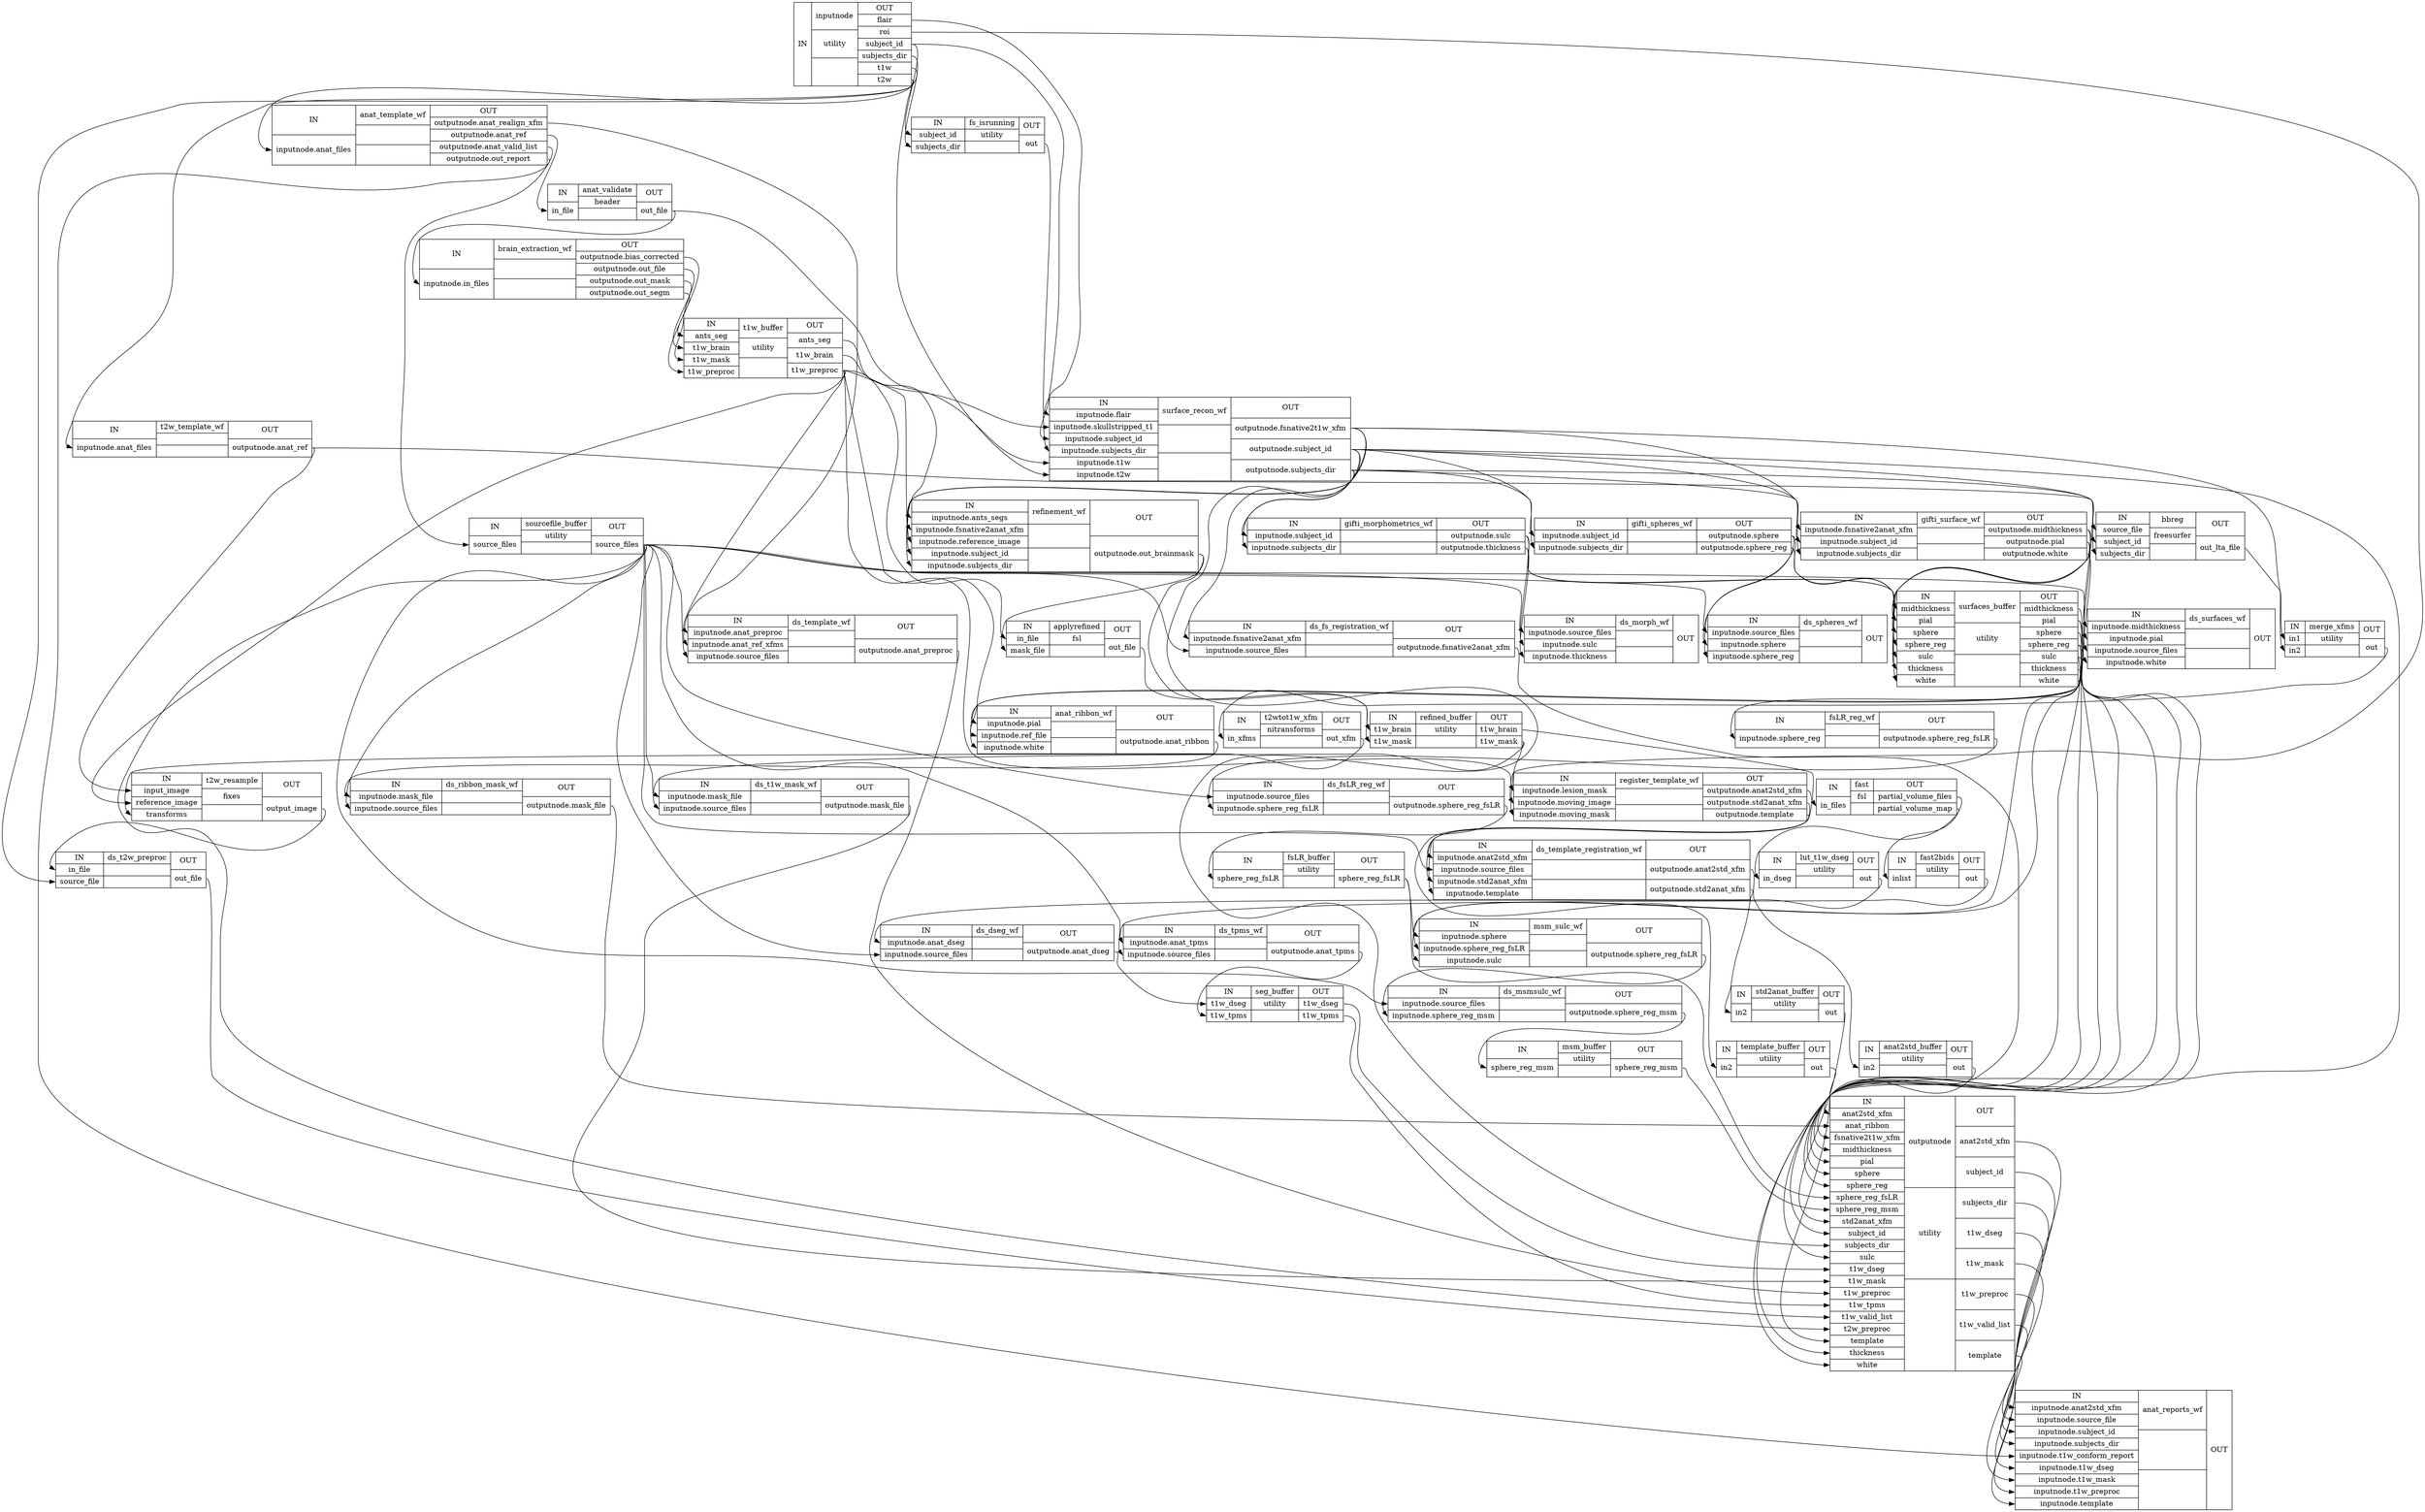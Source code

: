 digraph structs {
node [shape=record];
anat_fit_wfinputnode [label="{IN}|{ inputnode | utility |  }|{OUT|<outflair> flair|<outroi> roi|<outsubjectid> subject_id|<outsubjectsdir> subjects_dir|<outt1w> t1w|<outt2w> t2w}"];
anat_fit_wfanat_template_wf [label="{IN|<ininputnodeanatfiles> inputnode.anat_files}|{ anat_template_wf |  |  }|{OUT|<outoutputnodeanatrealignxfm> outputnode.anat_realign_xfm|<outoutputnodeanatref> outputnode.anat_ref|<outoutputnodeanatvalidlist> outputnode.anat_valid_list|<outoutputnodeoutreport> outputnode.out_report}"];
anat_fit_wffs_isrunning [label="{IN|<insubjectid> subject_id|<insubjectsdir> subjects_dir}|{ fs_isrunning | utility |  }|{OUT|<outout> out}"];
anat_fit_wft2w_template_wf [label="{IN|<ininputnodeanatfiles> inputnode.anat_files}|{ t2w_template_wf |  |  }|{OUT|<outoutputnodeanatref> outputnode.anat_ref}"];
anat_fit_wfanat_validate [label="{IN|<ininfile> in_file}|{ anat_validate | header |  }|{OUT|<outoutfile> out_file}"];
anat_fit_wfsourcefile_buffer [label="{IN|<insourcefiles> source_files}|{ sourcefile_buffer | utility |  }|{OUT|<outsourcefiles> source_files}"];
anat_fit_wfbrain_extraction_wf [label="{IN|<ininputnodeinfiles> inputnode.in_files}|{ brain_extraction_wf |  |  }|{OUT|<outoutputnodebiascorrected> outputnode.bias_corrected|<outoutputnodeoutfile> outputnode.out_file|<outoutputnodeoutmask> outputnode.out_mask|<outoutputnodeoutsegm> outputnode.out_segm}"];
anat_fit_wft1w_buffer [label="{IN|<inantsseg> ants_seg|<int1wbrain> t1w_brain|<int1wmask> t1w_mask|<int1wpreproc> t1w_preproc}|{ t1w_buffer | utility |  }|{OUT|<outantsseg> ants_seg|<outt1wbrain> t1w_brain|<outt1wpreproc> t1w_preproc}"];
anat_fit_wfds_template_wf [label="{IN|<ininputnodeanatpreproc> inputnode.anat_preproc|<ininputnodeanatrefxfms> inputnode.anat_ref_xfms|<ininputnodesourcefiles> inputnode.source_files}|{ ds_template_wf |  |  }|{OUT|<outoutputnodeanatpreproc> outputnode.anat_preproc}"];
anat_fit_wfsurface_recon_wf [label="{IN|<ininputnodeflair> inputnode.flair|<ininputnodeskullstrippedt1> inputnode.skullstripped_t1|<ininputnodesubjectid> inputnode.subject_id|<ininputnodesubjectsdir> inputnode.subjects_dir|<ininputnodet1w> inputnode.t1w|<ininputnodet2w> inputnode.t2w}|{ surface_recon_wf |  |  }|{OUT|<outoutputnodefsnative2t1wxfm> outputnode.fsnative2t1w_xfm|<outoutputnodesubjectid> outputnode.subject_id|<outoutputnodesubjectsdir> outputnode.subjects_dir}"];
anat_fit_wfds_fs_registration_wf [label="{IN|<ininputnodefsnative2anatxfm> inputnode.fsnative2anat_xfm|<ininputnodesourcefiles> inputnode.source_files}|{ ds_fs_registration_wf |  |  }|{OUT|<outoutputnodefsnative2anatxfm> outputnode.fsnative2anat_xfm}"];
anat_fit_wfrefinement_wf [label="{IN|<ininputnodeantssegs> inputnode.ants_segs|<ininputnodefsnative2anatxfm> inputnode.fsnative2anat_xfm|<ininputnodereferenceimage> inputnode.reference_image|<ininputnodesubjectid> inputnode.subject_id|<ininputnodesubjectsdir> inputnode.subjects_dir}|{ refinement_wf |  |  }|{OUT|<outoutputnodeoutbrainmask> outputnode.out_brainmask}"];
anat_fit_wfbbreg [label="{IN|<insourcefile> source_file|<insubjectid> subject_id|<insubjectsdir> subjects_dir}|{ bbreg | freesurfer |  }|{OUT|<outoutltafile> out_lta_file}"];
anat_fit_wfgifti_surface_wf [label="{IN|<ininputnodefsnative2anatxfm> inputnode.fsnative2anat_xfm|<ininputnodesubjectid> inputnode.subject_id|<ininputnodesubjectsdir> inputnode.subjects_dir}|{ gifti_surface_wf |  |  }|{OUT|<outoutputnodemidthickness> outputnode.midthickness|<outoutputnodepial> outputnode.pial|<outoutputnodewhite> outputnode.white}"];
anat_fit_wfgifti_spheres_wf [label="{IN|<ininputnodesubjectid> inputnode.subject_id|<ininputnodesubjectsdir> inputnode.subjects_dir}|{ gifti_spheres_wf |  |  }|{OUT|<outoutputnodesphere> outputnode.sphere|<outoutputnodespherereg> outputnode.sphere_reg}"];
anat_fit_wfgifti_morphometrics_wf [label="{IN|<ininputnodesubjectid> inputnode.subject_id|<ininputnodesubjectsdir> inputnode.subjects_dir}|{ gifti_morphometrics_wf |  |  }|{OUT|<outoutputnodesulc> outputnode.sulc|<outoutputnodethickness> outputnode.thickness}"];
anat_fit_wfapplyrefined [label="{IN|<ininfile> in_file|<inmaskfile> mask_file}|{ applyrefined | fsl |  }|{OUT|<outoutfile> out_file}"];
anat_fit_wfmerge_xfms [label="{IN|<inin1> in1|<inin2> in2}|{ merge_xfms | utility |  }|{OUT|<outout> out}"];
anat_fit_wfds_surfaces_wf [label="{IN|<ininputnodemidthickness> inputnode.midthickness|<ininputnodepial> inputnode.pial|<ininputnodesourcefiles> inputnode.source_files|<ininputnodewhite> inputnode.white}|{ ds_surfaces_wf |  |  }|{OUT}"];
anat_fit_wfds_spheres_wf [label="{IN|<ininputnodesourcefiles> inputnode.source_files|<ininputnodesphere> inputnode.sphere|<ininputnodespherereg> inputnode.sphere_reg}|{ ds_spheres_wf |  |  }|{OUT}"];
anat_fit_wfsurfaces_buffer [label="{IN|<inmidthickness> midthickness|<inpial> pial|<insphere> sphere|<inspherereg> sphere_reg|<insulc> sulc|<inthickness> thickness|<inwhite> white}|{ surfaces_buffer | utility |  }|{OUT|<outmidthickness> midthickness|<outpial> pial|<outsphere> sphere|<outspherereg> sphere_reg|<outsulc> sulc|<outthickness> thickness|<outwhite> white}"];
anat_fit_wfds_morph_wf [label="{IN|<ininputnodesourcefiles> inputnode.source_files|<ininputnodesulc> inputnode.sulc|<ininputnodethickness> inputnode.thickness}|{ ds_morph_wf |  |  }|{OUT}"];
anat_fit_wfrefined_buffer [label="{IN|<int1wbrain> t1w_brain|<int1wmask> t1w_mask}|{ refined_buffer | utility |  }|{OUT|<outt1wbrain> t1w_brain|<outt1wmask> t1w_mask}"];
anat_fit_wft2wtot1w_xfm [label="{IN|<ininxfms> in_xfms}|{ t2wtot1w_xfm | nitransforms |  }|{OUT|<outoutxfm> out_xfm}"];
anat_fit_wfanat_ribbon_wf [label="{IN|<ininputnodepial> inputnode.pial|<ininputnodereffile> inputnode.ref_file|<ininputnodewhite> inputnode.white}|{ anat_ribbon_wf |  |  }|{OUT|<outoutputnodeanatribbon> outputnode.anat_ribbon}"];
anat_fit_wffsLR_reg_wf [label="{IN|<ininputnodespherereg> inputnode.sphere_reg}|{ fsLR_reg_wf |  |  }|{OUT|<outoutputnodesphereregfsLR> outputnode.sphere_reg_fsLR}"];
anat_fit_wfds_t1w_mask_wf [label="{IN|<ininputnodemaskfile> inputnode.mask_file|<ininputnodesourcefiles> inputnode.source_files}|{ ds_t1w_mask_wf |  |  }|{OUT|<outoutputnodemaskfile> outputnode.mask_file}"];
anat_fit_wffast [label="{IN|<ininfiles> in_files}|{ fast | fsl |  }|{OUT|<outpartialvolumefiles> partial_volume_files|<outpartialvolumemap> partial_volume_map}"];
anat_fit_wfregister_template_wf [label="{IN|<ininputnodelesionmask> inputnode.lesion_mask|<ininputnodemovingimage> inputnode.moving_image|<ininputnodemovingmask> inputnode.moving_mask}|{ register_template_wf |  |  }|{OUT|<outoutputnodeanat2stdxfm> outputnode.anat2std_xfm|<outoutputnodestd2anatxfm> outputnode.std2anat_xfm|<outoutputnodetemplate> outputnode.template}"];
anat_fit_wft2w_resample [label="{IN|<ininputimage> input_image|<inreferenceimage> reference_image|<intransforms> transforms}|{ t2w_resample | fixes |  }|{OUT|<outoutputimage> output_image}"];
anat_fit_wfds_ribbon_mask_wf [label="{IN|<ininputnodemaskfile> inputnode.mask_file|<ininputnodesourcefiles> inputnode.source_files}|{ ds_ribbon_mask_wf |  |  }|{OUT|<outoutputnodemaskfile> outputnode.mask_file}"];
anat_fit_wfds_fsLR_reg_wf [label="{IN|<ininputnodesourcefiles> inputnode.source_files|<ininputnodesphereregfsLR> inputnode.sphere_reg_fsLR}|{ ds_fsLR_reg_wf |  |  }|{OUT|<outoutputnodesphereregfsLR> outputnode.sphere_reg_fsLR}"];
anat_fit_wflut_t1w_dseg [label="{IN|<inindseg> in_dseg}|{ lut_t1w_dseg | utility |  }|{OUT|<outout> out}"];
anat_fit_wffast2bids [label="{IN|<ininlist> inlist}|{ fast2bids | utility |  }|{OUT|<outout> out}"];
anat_fit_wfds_template_registration_wf [label="{IN|<ininputnodeanat2stdxfm> inputnode.anat2std_xfm|<ininputnodesourcefiles> inputnode.source_files|<ininputnodestd2anatxfm> inputnode.std2anat_xfm|<ininputnodetemplate> inputnode.template}|{ ds_template_registration_wf |  |  }|{OUT|<outoutputnodeanat2stdxfm> outputnode.anat2std_xfm|<outoutputnodestd2anatxfm> outputnode.std2anat_xfm}"];
anat_fit_wftemplate_buffer [label="{IN|<inin2> in2}|{ template_buffer | utility |  }|{OUT|<outout> out}"];
anat_fit_wfds_t2w_preproc [label="{IN|<ininfile> in_file|<insourcefile> source_file}|{ ds_t2w_preproc |  |  }|{OUT|<outoutfile> out_file}"];
anat_fit_wffsLR_buffer [label="{IN|<insphereregfsLR> sphere_reg_fsLR}|{ fsLR_buffer | utility |  }|{OUT|<outsphereregfsLR> sphere_reg_fsLR}"];
anat_fit_wfds_dseg_wf [label="{IN|<ininputnodeanatdseg> inputnode.anat_dseg|<ininputnodesourcefiles> inputnode.source_files}|{ ds_dseg_wf |  |  }|{OUT|<outoutputnodeanatdseg> outputnode.anat_dseg}"];
anat_fit_wfds_tpms_wf [label="{IN|<ininputnodeanattpms> inputnode.anat_tpms|<ininputnodesourcefiles> inputnode.source_files}|{ ds_tpms_wf |  |  }|{OUT|<outoutputnodeanattpms> outputnode.anat_tpms}"];
anat_fit_wfstd2anat_buffer [label="{IN|<inin2> in2}|{ std2anat_buffer | utility |  }|{OUT|<outout> out}"];
anat_fit_wfanat2std_buffer [label="{IN|<inin2> in2}|{ anat2std_buffer | utility |  }|{OUT|<outout> out}"];
anat_fit_wfmsm_sulc_wf [label="{IN|<ininputnodesphere> inputnode.sphere|<ininputnodesphereregfsLR> inputnode.sphere_reg_fsLR|<ininputnodesulc> inputnode.sulc}|{ msm_sulc_wf |  |  }|{OUT|<outoutputnodesphereregfsLR> outputnode.sphere_reg_fsLR}"];
anat_fit_wfseg_buffer [label="{IN|<int1wdseg> t1w_dseg|<int1wtpms> t1w_tpms}|{ seg_buffer | utility |  }|{OUT|<outt1wdseg> t1w_dseg|<outt1wtpms> t1w_tpms}"];
anat_fit_wfds_msmsulc_wf [label="{IN|<ininputnodesourcefiles> inputnode.source_files|<ininputnodesphereregmsm> inputnode.sphere_reg_msm}|{ ds_msmsulc_wf |  |  }|{OUT|<outoutputnodesphereregmsm> outputnode.sphere_reg_msm}"];
anat_fit_wfmsm_buffer [label="{IN|<insphereregmsm> sphere_reg_msm}|{ msm_buffer | utility |  }|{OUT|<outsphereregmsm> sphere_reg_msm}"];
anat_fit_wfoutputnode [label="{IN|<inanat2stdxfm> anat2std_xfm|<inanatribbon> anat_ribbon|<infsnative2t1wxfm> fsnative2t1w_xfm|<inmidthickness> midthickness|<inpial> pial|<insphere> sphere|<inspherereg> sphere_reg|<insphereregfsLR> sphere_reg_fsLR|<insphereregmsm> sphere_reg_msm|<instd2anatxfm> std2anat_xfm|<insubjectid> subject_id|<insubjectsdir> subjects_dir|<insulc> sulc|<int1wdseg> t1w_dseg|<int1wmask> t1w_mask|<int1wpreproc> t1w_preproc|<int1wtpms> t1w_tpms|<int1wvalidlist> t1w_valid_list|<int2wpreproc> t2w_preproc|<intemplate> template|<inthickness> thickness|<inwhite> white}|{ outputnode | utility |  }|{OUT|<outanat2stdxfm> anat2std_xfm|<outsubjectid> subject_id|<outsubjectsdir> subjects_dir|<outt1wdseg> t1w_dseg|<outt1wmask> t1w_mask|<outt1wpreproc> t1w_preproc|<outt1wvalidlist> t1w_valid_list|<outtemplate> template}"];
anat_fit_wfanat_reports_wf [label="{IN|<ininputnodeanat2stdxfm> inputnode.anat2std_xfm|<ininputnodesourcefile> inputnode.source_file|<ininputnodesubjectid> inputnode.subject_id|<ininputnodesubjectsdir> inputnode.subjects_dir|<ininputnodet1wconformreport> inputnode.t1w_conform_report|<ininputnodet1wdseg> inputnode.t1w_dseg|<ininputnodet1wmask> inputnode.t1w_mask|<ininputnodet1wpreproc> inputnode.t1w_preproc|<ininputnodetemplate> inputnode.template}|{ anat_reports_wf |  |  }|{OUT}"];
anat_fit_wfanat2std_buffer:outout:e -> anat_fit_wfoutputnode:inanat2stdxfm:w;
anat_fit_wfanat_ribbon_wf:outoutputnodeanatribbon:e -> anat_fit_wfds_ribbon_mask_wf:ininputnodemaskfile:w;
anat_fit_wfanat_template_wf:outoutputnodeanatrealignxfm:e -> anat_fit_wfds_template_wf:ininputnodeanatrefxfms:w;
anat_fit_wfanat_template_wf:outoutputnodeanatref:e -> anat_fit_wfanat_validate:ininfile:w;
anat_fit_wfanat_template_wf:outoutputnodeanatvalidlist:e -> anat_fit_wfsourcefile_buffer:insourcefiles:w;
anat_fit_wfanat_template_wf:outoutputnodeoutreport:e -> anat_fit_wfanat_reports_wf:ininputnodet1wconformreport:w;
anat_fit_wfanat_validate:outoutfile:e -> anat_fit_wfbrain_extraction_wf:ininputnodeinfiles:w;
anat_fit_wfanat_validate:outoutfile:e -> anat_fit_wfsurface_recon_wf:ininputnodet1w:w;
anat_fit_wfapplyrefined:outoutfile:e -> anat_fit_wfrefined_buffer:int1wbrain:w;
anat_fit_wfbbreg:outoutltafile:e -> anat_fit_wfmerge_xfms:inin1:w;
anat_fit_wfbrain_extraction_wf:outoutputnodebiascorrected:e -> anat_fit_wft1w_buffer:int1wpreproc:w;
anat_fit_wfbrain_extraction_wf:outoutputnodeoutfile:e -> anat_fit_wft1w_buffer:int1wbrain:w;
anat_fit_wfbrain_extraction_wf:outoutputnodeoutmask:e -> anat_fit_wft1w_buffer:int1wmask:w;
anat_fit_wfbrain_extraction_wf:outoutputnodeoutsegm:e -> anat_fit_wft1w_buffer:inantsseg:w;
anat_fit_wfds_dseg_wf:outoutputnodeanatdseg:e -> anat_fit_wfseg_buffer:int1wdseg:w;
anat_fit_wfds_fsLR_reg_wf:outoutputnodesphereregfsLR:e -> anat_fit_wffsLR_buffer:insphereregfsLR:w;
anat_fit_wfds_fs_registration_wf:outoutputnodefsnative2anatxfm:e -> anat_fit_wfoutputnode:infsnative2t1wxfm:w;
anat_fit_wfds_msmsulc_wf:outoutputnodesphereregmsm:e -> anat_fit_wfmsm_buffer:insphereregmsm:w;
anat_fit_wfds_ribbon_mask_wf:outoutputnodemaskfile:e -> anat_fit_wfoutputnode:inanatribbon:w;
anat_fit_wfds_t1w_mask_wf:outoutputnodemaskfile:e -> anat_fit_wfoutputnode:int1wmask:w;
anat_fit_wfds_t2w_preproc:outoutfile:e -> anat_fit_wfoutputnode:int2wpreproc:w;
anat_fit_wfds_template_registration_wf:outoutputnodeanat2stdxfm:e -> anat_fit_wfanat2std_buffer:inin2:w;
anat_fit_wfds_template_registration_wf:outoutputnodestd2anatxfm:e -> anat_fit_wfstd2anat_buffer:inin2:w;
anat_fit_wfds_template_wf:outoutputnodeanatpreproc:e -> anat_fit_wfoutputnode:int1wpreproc:w;
anat_fit_wfds_tpms_wf:outoutputnodeanattpms:e -> anat_fit_wfseg_buffer:int1wtpms:w;
anat_fit_wffast2bids:outout:e -> anat_fit_wfds_tpms_wf:ininputnodeanattpms:w;
anat_fit_wffast:outpartialvolumefiles:e -> anat_fit_wffast2bids:ininlist:w;
anat_fit_wffast:outpartialvolumemap:e -> anat_fit_wflut_t1w_dseg:inindseg:w;
anat_fit_wffsLR_buffer:outsphereregfsLR:e -> anat_fit_wfmsm_sulc_wf:ininputnodesphereregfsLR:w;
anat_fit_wffsLR_buffer:outsphereregfsLR:e -> anat_fit_wfoutputnode:insphereregfsLR:w;
anat_fit_wffsLR_reg_wf:outoutputnodesphereregfsLR:e -> anat_fit_wfds_fsLR_reg_wf:ininputnodesphereregfsLR:w;
anat_fit_wffs_isrunning:outout:e -> anat_fit_wfsurface_recon_wf:ininputnodesubjectsdir:w;
anat_fit_wfgifti_morphometrics_wf:outoutputnodesulc:e -> anat_fit_wfds_morph_wf:ininputnodesulc:w;
anat_fit_wfgifti_morphometrics_wf:outoutputnodesulc:e -> anat_fit_wfsurfaces_buffer:insulc:w;
anat_fit_wfgifti_morphometrics_wf:outoutputnodethickness:e -> anat_fit_wfds_morph_wf:ininputnodethickness:w;
anat_fit_wfgifti_morphometrics_wf:outoutputnodethickness:e -> anat_fit_wfsurfaces_buffer:inthickness:w;
anat_fit_wfgifti_spheres_wf:outoutputnodesphere:e -> anat_fit_wfds_spheres_wf:ininputnodesphere:w;
anat_fit_wfgifti_spheres_wf:outoutputnodesphere:e -> anat_fit_wfsurfaces_buffer:insphere:w;
anat_fit_wfgifti_spheres_wf:outoutputnodespherereg:e -> anat_fit_wfds_spheres_wf:ininputnodespherereg:w;
anat_fit_wfgifti_spheres_wf:outoutputnodespherereg:e -> anat_fit_wfsurfaces_buffer:inspherereg:w;
anat_fit_wfgifti_surface_wf:outoutputnodemidthickness:e -> anat_fit_wfds_surfaces_wf:ininputnodemidthickness:w;
anat_fit_wfgifti_surface_wf:outoutputnodemidthickness:e -> anat_fit_wfsurfaces_buffer:inmidthickness:w;
anat_fit_wfgifti_surface_wf:outoutputnodepial:e -> anat_fit_wfds_surfaces_wf:ininputnodepial:w;
anat_fit_wfgifti_surface_wf:outoutputnodepial:e -> anat_fit_wfsurfaces_buffer:inpial:w;
anat_fit_wfgifti_surface_wf:outoutputnodewhite:e -> anat_fit_wfds_surfaces_wf:ininputnodewhite:w;
anat_fit_wfgifti_surface_wf:outoutputnodewhite:e -> anat_fit_wfsurfaces_buffer:inwhite:w;
anat_fit_wfinputnode:outflair:e -> anat_fit_wfsurface_recon_wf:ininputnodeflair:w;
anat_fit_wfinputnode:outroi:e -> anat_fit_wfregister_template_wf:ininputnodelesionmask:w;
anat_fit_wfinputnode:outsubjectid:e -> anat_fit_wffs_isrunning:insubjectid:w;
anat_fit_wfinputnode:outsubjectid:e -> anat_fit_wfsurface_recon_wf:ininputnodesubjectid:w;
anat_fit_wfinputnode:outsubjectsdir:e -> anat_fit_wffs_isrunning:insubjectsdir:w;
anat_fit_wfinputnode:outt1w:e -> anat_fit_wfanat_template_wf:ininputnodeanatfiles:w;
anat_fit_wfinputnode:outt2w:e -> anat_fit_wfds_t2w_preproc:insourcefile:w;
anat_fit_wfinputnode:outt2w:e -> anat_fit_wfsurface_recon_wf:ininputnodet2w:w;
anat_fit_wfinputnode:outt2w:e -> anat_fit_wft2w_template_wf:ininputnodeanatfiles:w;
anat_fit_wflut_t1w_dseg:outout:e -> anat_fit_wfds_dseg_wf:ininputnodeanatdseg:w;
anat_fit_wfmerge_xfms:outout:e -> anat_fit_wft2wtot1w_xfm:ininxfms:w;
anat_fit_wfmsm_buffer:outsphereregmsm:e -> anat_fit_wfoutputnode:insphereregmsm:w;
anat_fit_wfmsm_sulc_wf:outoutputnodesphereregfsLR:e -> anat_fit_wfds_msmsulc_wf:ininputnodesphereregmsm:w;
anat_fit_wfoutputnode:outanat2stdxfm:e -> anat_fit_wfanat_reports_wf:ininputnodeanat2stdxfm:w;
anat_fit_wfoutputnode:outsubjectid:e -> anat_fit_wfanat_reports_wf:ininputnodesubjectid:w;
anat_fit_wfoutputnode:outsubjectsdir:e -> anat_fit_wfanat_reports_wf:ininputnodesubjectsdir:w;
anat_fit_wfoutputnode:outt1wdseg:e -> anat_fit_wfanat_reports_wf:ininputnodet1wdseg:w;
anat_fit_wfoutputnode:outt1wmask:e -> anat_fit_wfanat_reports_wf:ininputnodet1wmask:w;
anat_fit_wfoutputnode:outt1wpreproc:e -> anat_fit_wfanat_reports_wf:ininputnodet1wpreproc:w;
anat_fit_wfoutputnode:outt1wvalidlist:e -> anat_fit_wfanat_reports_wf:ininputnodesourcefile:w;
anat_fit_wfoutputnode:outtemplate:e -> anat_fit_wfanat_reports_wf:ininputnodetemplate:w;
anat_fit_wfrefined_buffer:outt1wbrain:e -> anat_fit_wffast:ininfiles:w;
anat_fit_wfrefined_buffer:outt1wmask:e -> anat_fit_wfds_t1w_mask_wf:ininputnodemaskfile:w;
anat_fit_wfrefined_buffer:outt1wmask:e -> anat_fit_wfregister_template_wf:ininputnodemovingmask:w;
anat_fit_wfrefinement_wf:outoutputnodeoutbrainmask:e -> anat_fit_wfapplyrefined:inmaskfile:w;
anat_fit_wfrefinement_wf:outoutputnodeoutbrainmask:e -> anat_fit_wfrefined_buffer:int1wmask:w;
anat_fit_wfregister_template_wf:outoutputnodeanat2stdxfm:e -> anat_fit_wfds_template_registration_wf:ininputnodeanat2stdxfm:w;
anat_fit_wfregister_template_wf:outoutputnodestd2anatxfm:e -> anat_fit_wfds_template_registration_wf:ininputnodestd2anatxfm:w;
anat_fit_wfregister_template_wf:outoutputnodetemplate:e -> anat_fit_wfds_template_registration_wf:ininputnodetemplate:w;
anat_fit_wfregister_template_wf:outoutputnodetemplate:e -> anat_fit_wftemplate_buffer:inin2:w;
anat_fit_wfseg_buffer:outt1wdseg:e -> anat_fit_wfoutputnode:int1wdseg:w;
anat_fit_wfseg_buffer:outt1wtpms:e -> anat_fit_wfoutputnode:int1wtpms:w;
anat_fit_wfsourcefile_buffer:outsourcefiles:e -> anat_fit_wfds_dseg_wf:ininputnodesourcefiles:w;
anat_fit_wfsourcefile_buffer:outsourcefiles:e -> anat_fit_wfds_fsLR_reg_wf:ininputnodesourcefiles:w;
anat_fit_wfsourcefile_buffer:outsourcefiles:e -> anat_fit_wfds_fs_registration_wf:ininputnodesourcefiles:w;
anat_fit_wfsourcefile_buffer:outsourcefiles:e -> anat_fit_wfds_morph_wf:ininputnodesourcefiles:w;
anat_fit_wfsourcefile_buffer:outsourcefiles:e -> anat_fit_wfds_msmsulc_wf:ininputnodesourcefiles:w;
anat_fit_wfsourcefile_buffer:outsourcefiles:e -> anat_fit_wfds_ribbon_mask_wf:ininputnodesourcefiles:w;
anat_fit_wfsourcefile_buffer:outsourcefiles:e -> anat_fit_wfds_spheres_wf:ininputnodesourcefiles:w;
anat_fit_wfsourcefile_buffer:outsourcefiles:e -> anat_fit_wfds_surfaces_wf:ininputnodesourcefiles:w;
anat_fit_wfsourcefile_buffer:outsourcefiles:e -> anat_fit_wfds_t1w_mask_wf:ininputnodesourcefiles:w;
anat_fit_wfsourcefile_buffer:outsourcefiles:e -> anat_fit_wfds_template_registration_wf:ininputnodesourcefiles:w;
anat_fit_wfsourcefile_buffer:outsourcefiles:e -> anat_fit_wfds_template_wf:ininputnodesourcefiles:w;
anat_fit_wfsourcefile_buffer:outsourcefiles:e -> anat_fit_wfds_tpms_wf:ininputnodesourcefiles:w;
anat_fit_wfsourcefile_buffer:outsourcefiles:e -> anat_fit_wfoutputnode:int1wvalidlist:w;
anat_fit_wfstd2anat_buffer:outout:e -> anat_fit_wfoutputnode:instd2anatxfm:w;
anat_fit_wfsurface_recon_wf:outoutputnodefsnative2t1wxfm:e -> anat_fit_wfds_fs_registration_wf:ininputnodefsnative2anatxfm:w;
anat_fit_wfsurface_recon_wf:outoutputnodefsnative2t1wxfm:e -> anat_fit_wfgifti_surface_wf:ininputnodefsnative2anatxfm:w;
anat_fit_wfsurface_recon_wf:outoutputnodefsnative2t1wxfm:e -> anat_fit_wfmerge_xfms:inin2:w;
anat_fit_wfsurface_recon_wf:outoutputnodefsnative2t1wxfm:e -> anat_fit_wfrefinement_wf:ininputnodefsnative2anatxfm:w;
anat_fit_wfsurface_recon_wf:outoutputnodesubjectid:e -> anat_fit_wfbbreg:insubjectid:w;
anat_fit_wfsurface_recon_wf:outoutputnodesubjectid:e -> anat_fit_wfgifti_morphometrics_wf:ininputnodesubjectid:w;
anat_fit_wfsurface_recon_wf:outoutputnodesubjectid:e -> anat_fit_wfgifti_spheres_wf:ininputnodesubjectid:w;
anat_fit_wfsurface_recon_wf:outoutputnodesubjectid:e -> anat_fit_wfgifti_surface_wf:ininputnodesubjectid:w;
anat_fit_wfsurface_recon_wf:outoutputnodesubjectid:e -> anat_fit_wfoutputnode:insubjectid:w;
anat_fit_wfsurface_recon_wf:outoutputnodesubjectid:e -> anat_fit_wfrefinement_wf:ininputnodesubjectid:w;
anat_fit_wfsurface_recon_wf:outoutputnodesubjectsdir:e -> anat_fit_wfbbreg:insubjectsdir:w;
anat_fit_wfsurface_recon_wf:outoutputnodesubjectsdir:e -> anat_fit_wfgifti_morphometrics_wf:ininputnodesubjectsdir:w;
anat_fit_wfsurface_recon_wf:outoutputnodesubjectsdir:e -> anat_fit_wfgifti_spheres_wf:ininputnodesubjectsdir:w;
anat_fit_wfsurface_recon_wf:outoutputnodesubjectsdir:e -> anat_fit_wfgifti_surface_wf:ininputnodesubjectsdir:w;
anat_fit_wfsurface_recon_wf:outoutputnodesubjectsdir:e -> anat_fit_wfoutputnode:insubjectsdir:w;
anat_fit_wfsurface_recon_wf:outoutputnodesubjectsdir:e -> anat_fit_wfrefinement_wf:ininputnodesubjectsdir:w;
anat_fit_wfsurfaces_buffer:outmidthickness:e -> anat_fit_wfoutputnode:inmidthickness:w;
anat_fit_wfsurfaces_buffer:outpial:e -> anat_fit_wfanat_ribbon_wf:ininputnodepial:w;
anat_fit_wfsurfaces_buffer:outpial:e -> anat_fit_wfoutputnode:inpial:w;
anat_fit_wfsurfaces_buffer:outsphere:e -> anat_fit_wfmsm_sulc_wf:ininputnodesphere:w;
anat_fit_wfsurfaces_buffer:outsphere:e -> anat_fit_wfoutputnode:insphere:w;
anat_fit_wfsurfaces_buffer:outspherereg:e -> anat_fit_wffsLR_reg_wf:ininputnodespherereg:w;
anat_fit_wfsurfaces_buffer:outspherereg:e -> anat_fit_wfoutputnode:inspherereg:w;
anat_fit_wfsurfaces_buffer:outsulc:e -> anat_fit_wfmsm_sulc_wf:ininputnodesulc:w;
anat_fit_wfsurfaces_buffer:outsulc:e -> anat_fit_wfoutputnode:insulc:w;
anat_fit_wfsurfaces_buffer:outthickness:e -> anat_fit_wfoutputnode:inthickness:w;
anat_fit_wfsurfaces_buffer:outwhite:e -> anat_fit_wfanat_ribbon_wf:ininputnodewhite:w;
anat_fit_wfsurfaces_buffer:outwhite:e -> anat_fit_wfoutputnode:inwhite:w;
anat_fit_wft1w_buffer:outantsseg:e -> anat_fit_wfrefinement_wf:ininputnodeantssegs:w;
anat_fit_wft1w_buffer:outt1wbrain:e -> anat_fit_wfsurface_recon_wf:ininputnodeskullstrippedt1:w;
anat_fit_wft1w_buffer:outt1wpreproc:e -> anat_fit_wfanat_ribbon_wf:ininputnodereffile:w;
anat_fit_wft1w_buffer:outt1wpreproc:e -> anat_fit_wfapplyrefined:ininfile:w;
anat_fit_wft1w_buffer:outt1wpreproc:e -> anat_fit_wfds_template_wf:ininputnodeanatpreproc:w;
anat_fit_wft1w_buffer:outt1wpreproc:e -> anat_fit_wfrefinement_wf:ininputnodereferenceimage:w;
anat_fit_wft1w_buffer:outt1wpreproc:e -> anat_fit_wfregister_template_wf:ininputnodemovingimage:w;
anat_fit_wft1w_buffer:outt1wpreproc:e -> anat_fit_wft2w_resample:inreferenceimage:w;
anat_fit_wft2w_resample:outoutputimage:e -> anat_fit_wfds_t2w_preproc:ininfile:w;
anat_fit_wft2w_template_wf:outoutputnodeanatref:e -> anat_fit_wfbbreg:insourcefile:w;
anat_fit_wft2w_template_wf:outoutputnodeanatref:e -> anat_fit_wft2w_resample:ininputimage:w;
anat_fit_wft2wtot1w_xfm:outoutxfm:e -> anat_fit_wft2w_resample:intransforms:w;
anat_fit_wftemplate_buffer:outout:e -> anat_fit_wfoutputnode:intemplate:w;
}